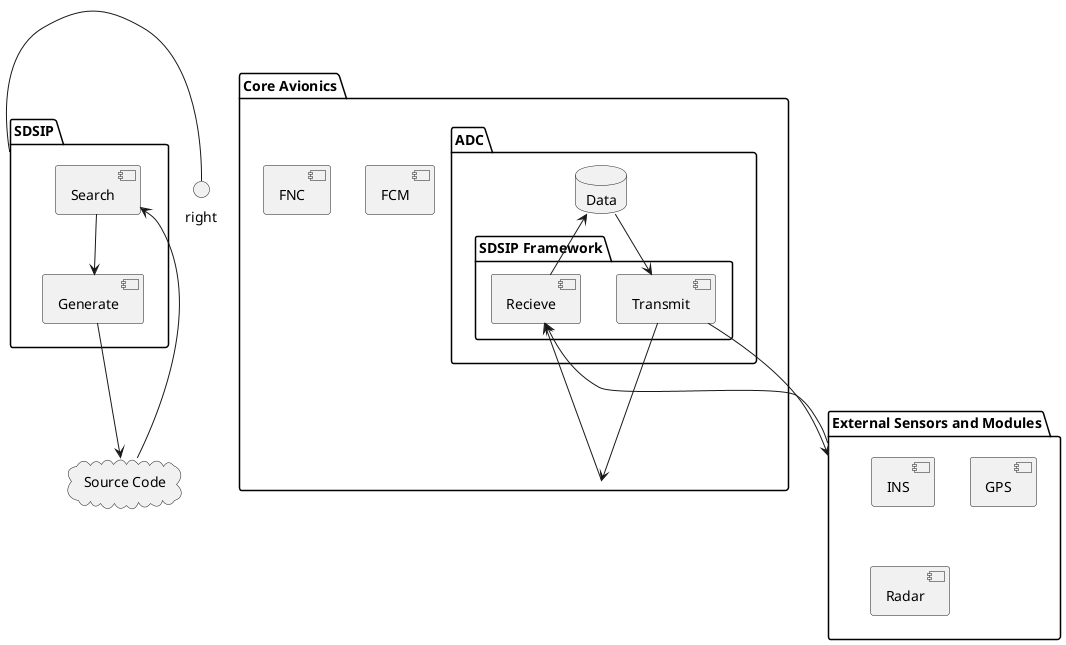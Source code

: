 @startuml
package "SDSIP" {
[Search]
[Generate]
}


cloud "Source Code" {
}

package "Core Avionics" {
package "ADC" {
package "SDSIP Framework" {
[Transmit]
[Recieve]
}

Database "Data" {
}

}
[FCM]
[FNC]
}

Folder "External Sensors and Modules" {
[INS]
[GPS]
[Radar]
}

[Recieve] <-- [Core Avionics]
[Recieve] <-- [External Sensors and Modules]
[Transmit] --> [Core Avionics]
[Transmit] --> [External Sensors and Modules]
[Data] <-- [Recieve]
[Data] --> [Transmit]
[Search]  <-- [Source Code]
[Generate]  --> [Source Code]
[Search]  --> [Generate]
[SDSIP] -right

@enduml
